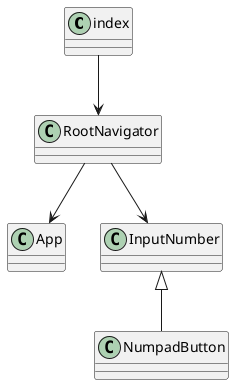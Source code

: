 @startuml

class index
class RootNavigator
class App
class InputNumber
class NumpadButton

index --> RootNavigator
RootNavigator --> App
RootNavigator --> InputNumber

InputNumber <|-- NumpadButton
@enduml
